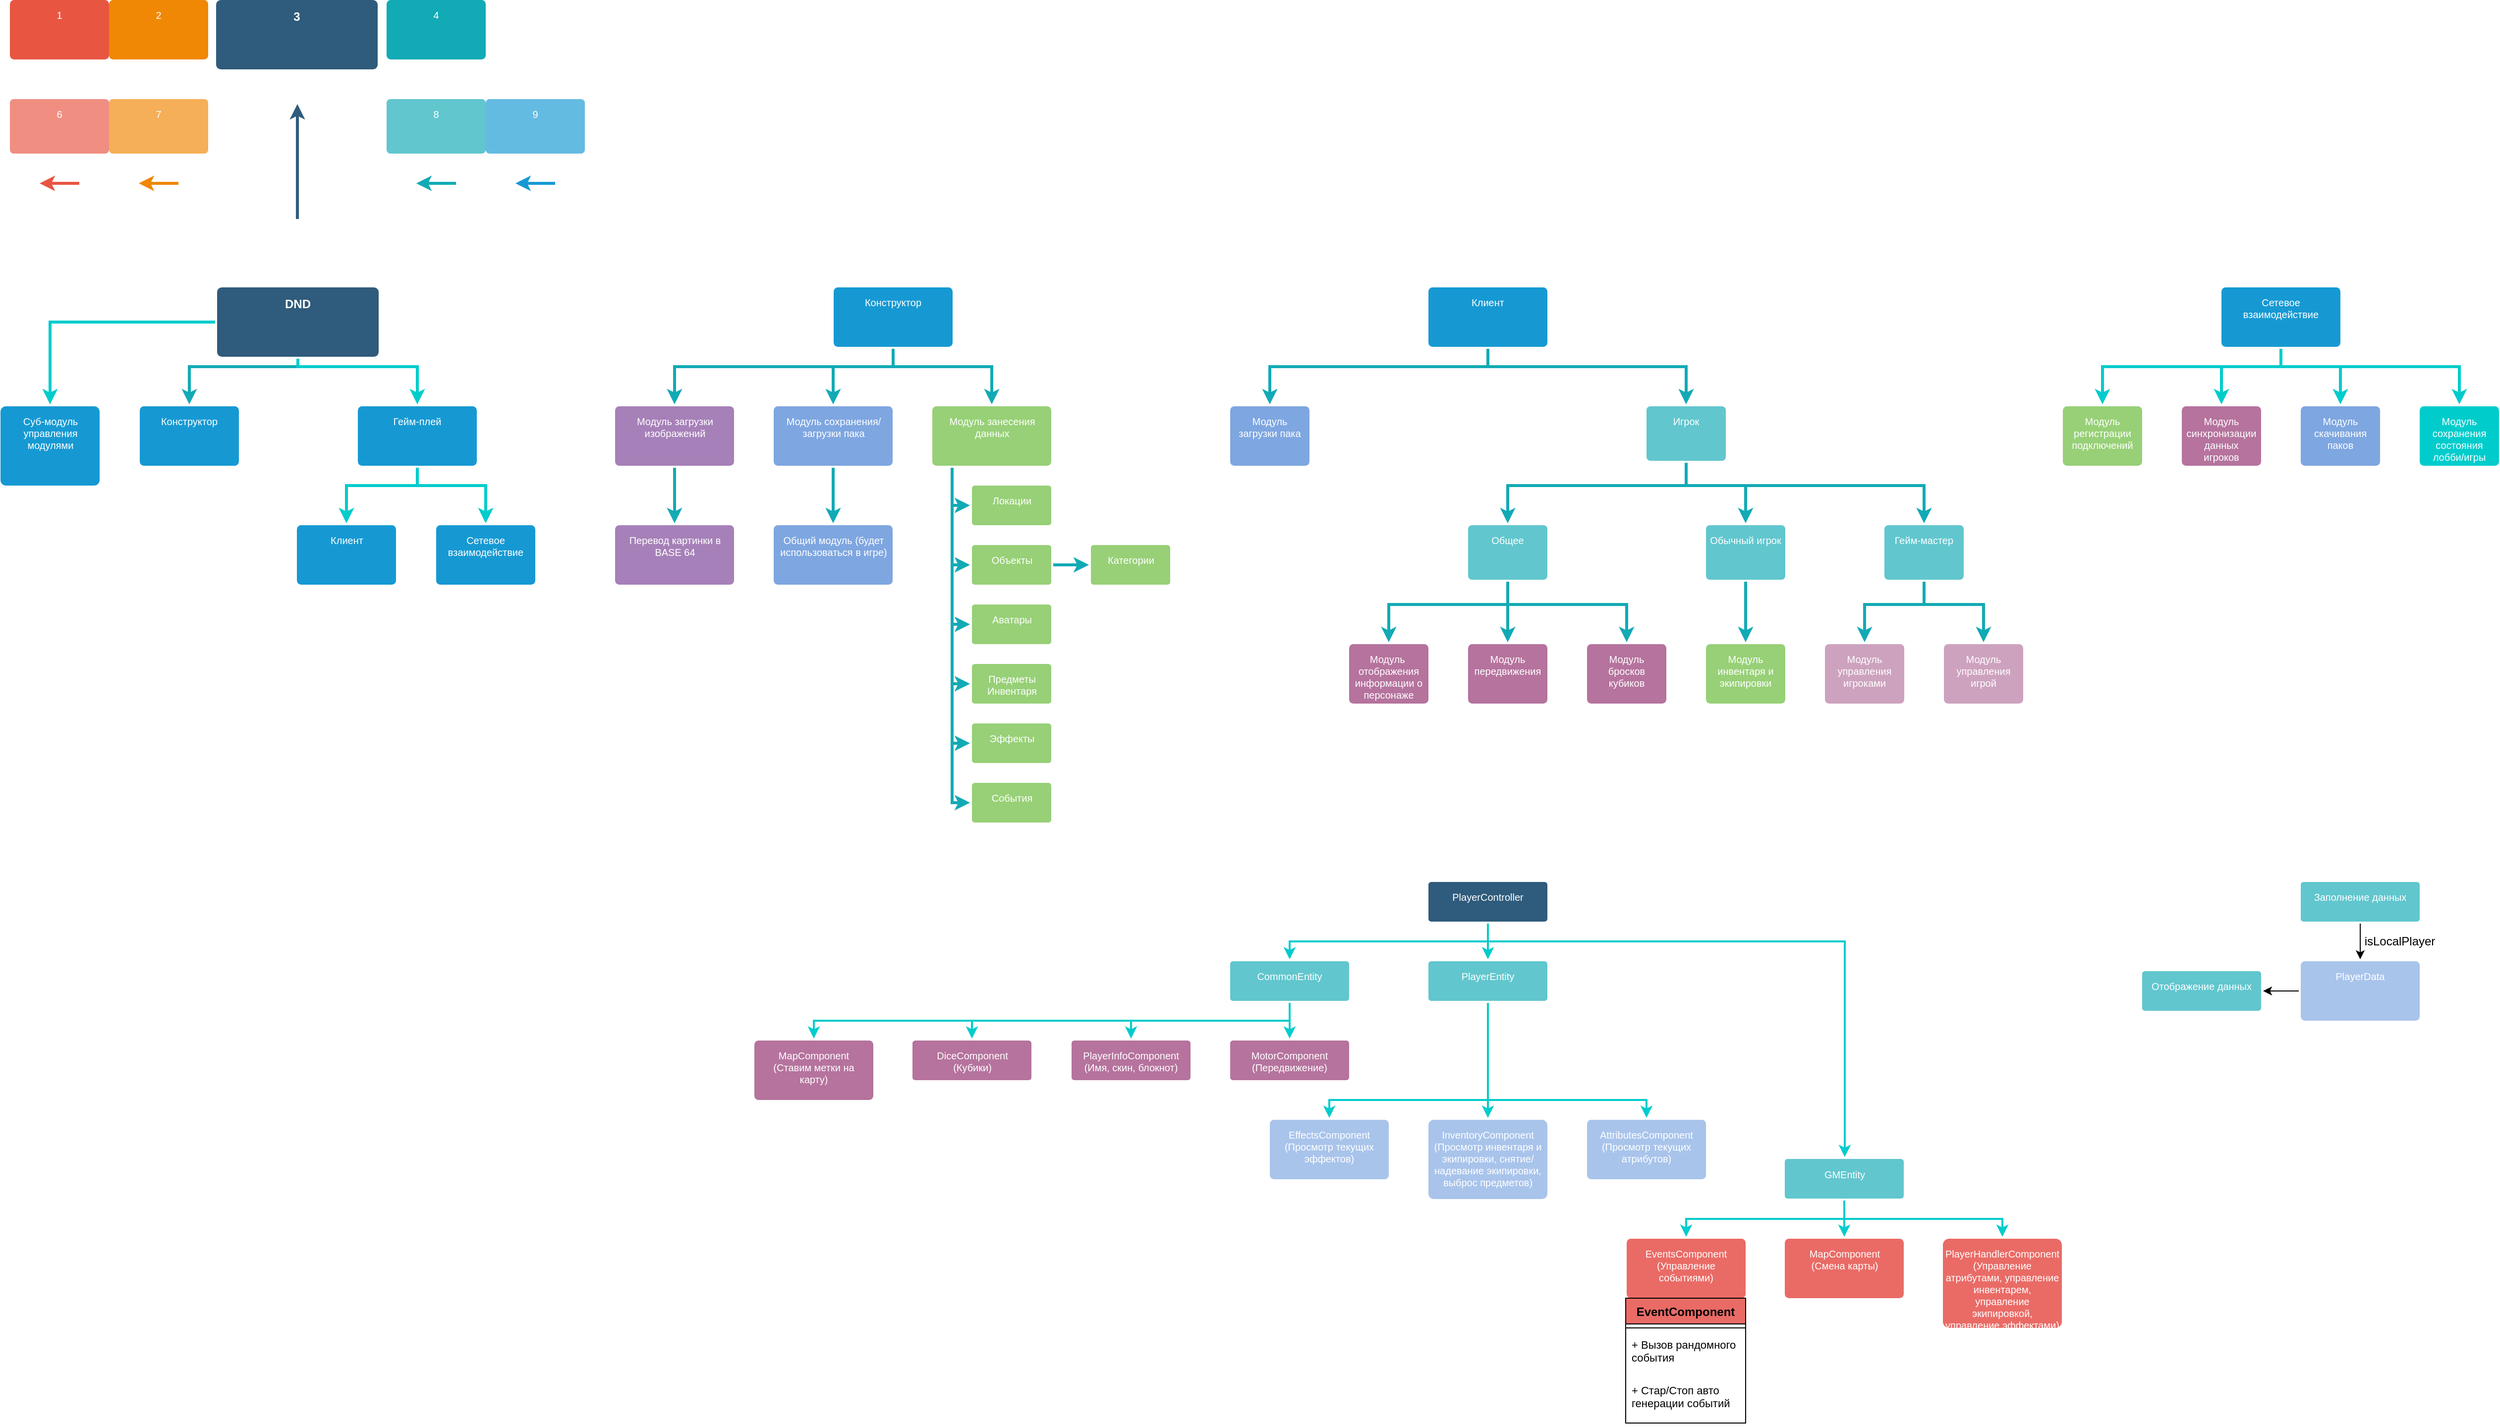 <mxfile version="11.1.4" type="device"><diagram id="6a731a19-8d31-9384-78a2-239565b7b9f0" name="Page-1"><mxGraphModel dx="1585" dy="1262" grid="1" gridSize="10" guides="1" tooltips="1" connect="1" arrows="1" fold="1" page="1" pageScale="1" pageWidth="600" pageHeight="600" background="#ffffff" math="0" shadow="0"><root><mxCell id="0"/><mxCell id="1" parent="0"/><mxCell id="619mCQ2Z58gHVbzveCcw-1781" value="1" style="rounded=1;whiteSpace=wrap;html=1;shadow=0;labelBackgroundColor=none;strokeColor=none;strokeWidth=3;fillColor=#E85642;fontFamily=Helvetica;fontSize=10;fontColor=#FFFFFF;align=center;spacing=5;fontStyle=0;arcSize=7;perimeterSpacing=2;verticalAlign=top;" parent="1" vertex="1"><mxGeometry x="9" y="-250" width="100" height="60" as="geometry"/></mxCell><mxCell id="619mCQ2Z58gHVbzveCcw-1783" value="2" style="rounded=1;whiteSpace=wrap;html=1;shadow=0;labelBackgroundColor=none;strokeColor=none;strokeWidth=3;fillColor=#F08705;fontFamily=Helvetica;fontSize=10;fontColor=#FFFFFF;align=center;spacing=5;fontStyle=0;arcSize=7;perimeterSpacing=2;verticalAlign=top;" parent="1" vertex="1"><mxGeometry x="109" y="-250" width="100" height="60" as="geometry"/></mxCell><mxCell id="619mCQ2Z58gHVbzveCcw-1784" value="4" style="rounded=1;whiteSpace=wrap;html=1;shadow=0;labelBackgroundColor=none;strokeColor=none;strokeWidth=3;fillColor=#12AAB5;fontFamily=Helvetica;fontSize=10;fontColor=#FFFFFF;align=center;spacing=5;fontStyle=0;arcSize=7;perimeterSpacing=2;verticalAlign=top;" parent="1" vertex="1"><mxGeometry x="389" y="-250" width="100" height="60" as="geometry"/></mxCell><mxCell id="619mCQ2Z58gHVbzveCcw-1785" value="Клиент" style="rounded=1;whiteSpace=wrap;html=1;shadow=0;labelBackgroundColor=none;strokeColor=none;strokeWidth=3;fillColor=#1699D3;fontFamily=Helvetica;fontSize=10;fontColor=#FFFFFF;align=center;spacing=5;fontStyle=0;arcSize=7;perimeterSpacing=2;verticalAlign=top;" parent="1" vertex="1"><mxGeometry x="298.5" y="280" width="100" height="60" as="geometry"/></mxCell><mxCell id="619mCQ2Z58gHVbzveCcw-1786" value="3" style="rounded=1;whiteSpace=wrap;html=1;shadow=0;labelBackgroundColor=none;strokeColor=none;strokeWidth=3;fillColor=#2F5B7C;fontFamily=Helvetica;fontSize=12;fontColor=#FFFFFF;align=center;fontStyle=1;spacing=5;arcSize=7;perimeterSpacing=2;verticalAlign=top;" parent="1" vertex="1"><mxGeometry x="217" y="-250" width="163" height="70" as="geometry"/></mxCell><mxCell id="619mCQ2Z58gHVbzveCcw-1787" value="6" style="rounded=1;whiteSpace=wrap;html=1;shadow=0;labelBackgroundColor=none;strokeColor=none;strokeWidth=3;fillColor=#f08e81;fontFamily=Helvetica;fontSize=10;fontColor=#FFFFFF;align=center;spacing=5;fontStyle=0;arcSize=7;perimeterSpacing=2;verticalAlign=top;" parent="1" vertex="1"><mxGeometry x="9" y="-150" width="100" height="55" as="geometry"/></mxCell><mxCell id="619mCQ2Z58gHVbzveCcw-1788" value="7" style="rounded=1;whiteSpace=wrap;html=1;shadow=0;labelBackgroundColor=none;strokeColor=none;strokeWidth=3;fillColor=#F5AF58;fontFamily=Helvetica;fontSize=10;fontColor=#FFFFFF;align=center;spacing=5;arcSize=7;perimeterSpacing=2;fontStyle=0;verticalAlign=top;" parent="1" vertex="1"><mxGeometry x="109" y="-150" width="100" height="55" as="geometry"/></mxCell><mxCell id="619mCQ2Z58gHVbzveCcw-1790" value="8" style="rounded=1;whiteSpace=wrap;html=1;shadow=0;labelBackgroundColor=none;strokeColor=none;strokeWidth=3;fillColor=#61C6CE;fontFamily=Helvetica;fontSize=10;fontColor=#FFFFFF;align=center;spacing=5;fontStyle=0;arcSize=7;perimeterSpacing=2;verticalAlign=top;" parent="1" vertex="1"><mxGeometry x="389" y="-150" width="100" height="55" as="geometry"/></mxCell><mxCell id="619mCQ2Z58gHVbzveCcw-1793" value="9" style="rounded=1;whiteSpace=wrap;html=1;shadow=0;labelBackgroundColor=none;strokeColor=none;strokeWidth=3;fillColor=#64BBE2;fontFamily=Helvetica;fontSize=10;fontColor=#FFFFFF;align=center;spacing=5;arcSize=7;perimeterSpacing=2;fontStyle=0;verticalAlign=top;" parent="1" vertex="1"><mxGeometry x="489" y="-150" width="100" height="55" as="geometry"/></mxCell><mxCell id="619mCQ2Z58gHVbzveCcw-1796" value="" style="edgeStyle=none;rounded=1;jumpStyle=none;html=1;shadow=0;labelBackgroundColor=none;startArrow=none;startFill=0;jettySize=auto;orthogonalLoop=1;strokeColor=#E85642;strokeWidth=3;fontFamily=Helvetica;fontSize=14;fontColor=#FFFFFF;spacing=5;fontStyle=1;fillColor=#b0e3e6;" parent="1" edge="1"><mxGeometry relative="1" as="geometry"><mxPoint x="79" y="-65" as="sourcePoint"/><mxPoint x="39" y="-65" as="targetPoint"/></mxGeometry></mxCell><mxCell id="619mCQ2Z58gHVbzveCcw-1797" value="" style="edgeStyle=none;rounded=1;jumpStyle=none;html=1;shadow=0;labelBackgroundColor=none;startArrow=none;startFill=0;jettySize=auto;orthogonalLoop=1;strokeColor=#F08705;strokeWidth=3;fontFamily=Helvetica;fontSize=14;fontColor=#FFFFFF;spacing=5;fontStyle=1;fillColor=#b0e3e6;" parent="1" edge="1"><mxGeometry relative="1" as="geometry"><mxPoint x="179" y="-65" as="sourcePoint"/><mxPoint x="139" y="-65" as="targetPoint"/></mxGeometry></mxCell><mxCell id="619mCQ2Z58gHVbzveCcw-1798" value="" style="edgeStyle=none;rounded=1;jumpStyle=none;html=1;shadow=0;labelBackgroundColor=none;startArrow=none;startFill=0;jettySize=auto;orthogonalLoop=1;strokeColor=#12AAB5;strokeWidth=3;fontFamily=Helvetica;fontSize=14;fontColor=#FFFFFF;spacing=5;fontStyle=1;fillColor=#b0e3e6;" parent="1" edge="1"><mxGeometry relative="1" as="geometry"><mxPoint x="459" y="-65" as="sourcePoint"/><mxPoint x="419" y="-65" as="targetPoint"/></mxGeometry></mxCell><mxCell id="619mCQ2Z58gHVbzveCcw-1799" value="" style="edgeStyle=none;rounded=1;jumpStyle=none;html=1;shadow=0;labelBackgroundColor=none;startArrow=none;startFill=0;jettySize=auto;orthogonalLoop=1;strokeColor=#1699D3;strokeWidth=3;fontFamily=Helvetica;fontSize=14;fontColor=#FFFFFF;spacing=5;fontStyle=1;fillColor=#b0e3e6;" parent="1" edge="1"><mxGeometry relative="1" as="geometry"><mxPoint x="559" y="-65" as="sourcePoint"/><mxPoint x="519" y="-65" as="targetPoint"/></mxGeometry></mxCell><mxCell id="619mCQ2Z58gHVbzveCcw-1801" value="" style="edgeStyle=none;rounded=0;jumpStyle=none;html=1;shadow=0;labelBackgroundColor=none;startArrow=none;startFill=0;endArrow=classic;endFill=1;jettySize=auto;orthogonalLoop=1;strokeColor=#2F5B7C;strokeWidth=3;fontFamily=Helvetica;fontSize=16;fontColor=#23445D;spacing=5;" parent="1" edge="1"><mxGeometry relative="1" as="geometry"><mxPoint x="299" y="-29" as="sourcePoint"/><mxPoint x="299" y="-145.0" as="targetPoint"/></mxGeometry></mxCell><mxCell id="kPQQDektkyVOvKK3KFcQ-6" style="edgeStyle=orthogonalEdgeStyle;rounded=0;orthogonalLoop=1;jettySize=auto;html=1;entryX=0.5;entryY=0;entryDx=0;entryDy=0;strokeColor=#12AAB5;strokeWidth=3;" parent="1" source="kPQQDektkyVOvKK3KFcQ-1" target="kPQQDektkyVOvKK3KFcQ-4" edge="1"><mxGeometry relative="1" as="geometry"><Array as="points"><mxPoint x="299" y="120"/><mxPoint x="190" y="120"/></Array></mxGeometry></mxCell><mxCell id="kPQQDektkyVOvKK3KFcQ-91" style="edgeStyle=orthogonalEdgeStyle;rounded=0;orthogonalLoop=1;jettySize=auto;html=1;entryX=0.5;entryY=0;entryDx=0;entryDy=0;strokeColor=#00CCCC;strokeWidth=3;" parent="1" source="kPQQDektkyVOvKK3KFcQ-1" target="kPQQDektkyVOvKK3KFcQ-88" edge="1"><mxGeometry relative="1" as="geometry"><Array as="points"><mxPoint x="299" y="120"/><mxPoint x="420" y="120"/></Array></mxGeometry></mxCell><mxCell id="kPQQDektkyVOvKK3KFcQ-92" style="edgeStyle=orthogonalEdgeStyle;rounded=0;orthogonalLoop=1;jettySize=auto;html=1;entryX=0.5;entryY=0;entryDx=0;entryDy=0;strokeColor=#00CCCC;strokeWidth=3;" parent="1" source="kPQQDektkyVOvKK3KFcQ-1" target="kPQQDektkyVOvKK3KFcQ-86" edge="1"><mxGeometry relative="1" as="geometry"/></mxCell><mxCell id="kPQQDektkyVOvKK3KFcQ-1" value="DND" style="rounded=1;whiteSpace=wrap;html=1;shadow=0;labelBackgroundColor=none;strokeColor=none;strokeWidth=3;fillColor=#2F5B7C;fontFamily=Helvetica;fontSize=12;fontColor=#FFFFFF;align=center;fontStyle=1;spacing=5;arcSize=7;perimeterSpacing=2;verticalAlign=top;" parent="1" vertex="1"><mxGeometry x="218" y="40" width="163" height="70" as="geometry"/></mxCell><mxCell id="kPQQDektkyVOvKK3KFcQ-4" value="Конструктор" style="rounded=1;whiteSpace=wrap;html=1;shadow=0;labelBackgroundColor=none;strokeColor=none;strokeWidth=3;fillColor=#1699D3;fontFamily=Helvetica;fontSize=10;fontColor=#FFFFFF;align=center;spacing=5;fontStyle=0;arcSize=7;perimeterSpacing=2;verticalAlign=top;" parent="1" vertex="1"><mxGeometry x="140" y="160" width="100" height="60" as="geometry"/></mxCell><mxCell id="kPQQDektkyVOvKK3KFcQ-5" value="Сетевое&lt;br&gt;взаимодействие" style="rounded=1;whiteSpace=wrap;html=1;shadow=0;labelBackgroundColor=none;strokeColor=none;strokeWidth=3;fillColor=#1699D3;fontFamily=Helvetica;fontSize=10;fontColor=#FFFFFF;align=center;spacing=5;fontStyle=0;arcSize=7;perimeterSpacing=2;verticalAlign=top;" parent="1" vertex="1"><mxGeometry x="439" y="280" width="100" height="60" as="geometry"/></mxCell><mxCell id="kPQQDektkyVOvKK3KFcQ-11" style="edgeStyle=orthogonalEdgeStyle;rounded=0;orthogonalLoop=1;jettySize=auto;html=1;entryX=0.5;entryY=0;entryDx=0;entryDy=0;strokeColor=#12AAB5;strokeWidth=3;" parent="1" source="kPQQDektkyVOvKK3KFcQ-8" target="kPQQDektkyVOvKK3KFcQ-9" edge="1"><mxGeometry relative="1" as="geometry"><Array as="points"><mxPoint x="900" y="120"/><mxPoint x="679" y="120"/></Array></mxGeometry></mxCell><mxCell id="kPQQDektkyVOvKK3KFcQ-14" style="edgeStyle=orthogonalEdgeStyle;rounded=0;orthogonalLoop=1;jettySize=auto;html=1;entryX=0.5;entryY=0;entryDx=0;entryDy=0;strokeColor=#12AAB5;strokeWidth=3;" parent="1" source="kPQQDektkyVOvKK3KFcQ-8" target="kPQQDektkyVOvKK3KFcQ-13" edge="1"><mxGeometry relative="1" as="geometry"><Array as="points"><mxPoint x="900" y="120"/><mxPoint x="839" y="120"/></Array></mxGeometry></mxCell><mxCell id="kPQQDektkyVOvKK3KFcQ-18" style="edgeStyle=orthogonalEdgeStyle;rounded=0;orthogonalLoop=1;jettySize=auto;html=1;entryX=0.5;entryY=0;entryDx=0;entryDy=0;strokeColor=#12AAB5;strokeWidth=3;" parent="1" source="kPQQDektkyVOvKK3KFcQ-8" target="kPQQDektkyVOvKK3KFcQ-17" edge="1"><mxGeometry relative="1" as="geometry"><Array as="points"><mxPoint x="900" y="120"/><mxPoint x="999" y="120"/></Array></mxGeometry></mxCell><mxCell id="kPQQDektkyVOvKK3KFcQ-8" value="Конструктор" style="rounded=1;whiteSpace=wrap;html=1;shadow=0;labelBackgroundColor=none;strokeColor=none;strokeWidth=3;fillColor=#1699D3;fontFamily=Helvetica;fontSize=10;fontColor=#FFFFFF;align=center;spacing=5;fontStyle=0;arcSize=7;perimeterSpacing=2;verticalAlign=top;" parent="1" vertex="1"><mxGeometry x="840" y="40" width="120" height="60" as="geometry"/></mxCell><mxCell id="kPQQDektkyVOvKK3KFcQ-12" style="edgeStyle=orthogonalEdgeStyle;rounded=0;orthogonalLoop=1;jettySize=auto;html=1;entryX=0.5;entryY=0;entryDx=0;entryDy=0;strokeColor=#12AAB5;strokeWidth=3;" parent="1" source="kPQQDektkyVOvKK3KFcQ-9" target="kPQQDektkyVOvKK3KFcQ-10" edge="1"><mxGeometry relative="1" as="geometry"/></mxCell><mxCell id="kPQQDektkyVOvKK3KFcQ-9" value="Модуль загрузки изображений" style="rounded=1;whiteSpace=wrap;html=1;shadow=0;labelBackgroundColor=none;strokeColor=none;strokeWidth=3;fillColor=#A680B8;fontFamily=Helvetica;fontSize=10;fontColor=#FFFFFF;align=center;spacing=5;fontStyle=0;arcSize=7;perimeterSpacing=2;verticalAlign=top;" parent="1" vertex="1"><mxGeometry x="619.5" y="160" width="120" height="60" as="geometry"/></mxCell><mxCell id="kPQQDektkyVOvKK3KFcQ-10" value="Перевод картинки в BASE 64" style="rounded=1;whiteSpace=wrap;html=1;shadow=0;labelBackgroundColor=none;strokeColor=none;strokeWidth=3;fillColor=#A680B8;fontFamily=Helvetica;fontSize=10;fontColor=#FFFFFF;align=center;spacing=5;fontStyle=0;arcSize=7;perimeterSpacing=2;verticalAlign=top;" parent="1" vertex="1"><mxGeometry x="619.5" y="280" width="120" height="60" as="geometry"/></mxCell><mxCell id="kPQQDektkyVOvKK3KFcQ-16" style="edgeStyle=orthogonalEdgeStyle;rounded=0;orthogonalLoop=1;jettySize=auto;html=1;entryX=0.5;entryY=0;entryDx=0;entryDy=0;strokeColor=#12AAB5;strokeWidth=3;" parent="1" source="kPQQDektkyVOvKK3KFcQ-13" target="kPQQDektkyVOvKK3KFcQ-15" edge="1"><mxGeometry relative="1" as="geometry"/></mxCell><mxCell id="kPQQDektkyVOvKK3KFcQ-13" value="Модуль сохранения/загрузки пака" style="rounded=1;whiteSpace=wrap;html=1;shadow=0;labelBackgroundColor=none;strokeColor=none;strokeWidth=3;fillColor=#7EA6E0;fontFamily=Helvetica;fontSize=10;fontColor=#FFFFFF;align=center;spacing=5;fontStyle=0;arcSize=7;perimeterSpacing=2;verticalAlign=top;" parent="1" vertex="1"><mxGeometry x="779.5" y="160" width="120" height="60" as="geometry"/></mxCell><mxCell id="kPQQDektkyVOvKK3KFcQ-15" value="Общий модуль (будет использоваться в игре)" style="rounded=1;whiteSpace=wrap;html=1;shadow=0;labelBackgroundColor=none;strokeColor=none;strokeWidth=3;fillColor=#7EA6E0;fontFamily=Helvetica;fontSize=10;fontColor=#FFFFFF;align=center;spacing=5;fontStyle=0;arcSize=7;perimeterSpacing=2;verticalAlign=top;" parent="1" vertex="1"><mxGeometry x="779.5" y="280" width="120" height="60" as="geometry"/></mxCell><mxCell id="kPQQDektkyVOvKK3KFcQ-25" style="edgeStyle=orthogonalEdgeStyle;rounded=0;orthogonalLoop=1;jettySize=auto;html=1;entryX=0;entryY=0.5;entryDx=0;entryDy=0;strokeColor=#12AAB5;strokeWidth=3;" parent="1" source="kPQQDektkyVOvKK3KFcQ-17" target="kPQQDektkyVOvKK3KFcQ-19" edge="1"><mxGeometry relative="1" as="geometry"><Array as="points"><mxPoint x="959.5" y="260"/></Array></mxGeometry></mxCell><mxCell id="kPQQDektkyVOvKK3KFcQ-26" style="edgeStyle=orthogonalEdgeStyle;rounded=0;orthogonalLoop=1;jettySize=auto;html=1;entryX=0;entryY=0.5;entryDx=0;entryDy=0;strokeColor=#12AAB5;strokeWidth=3;" parent="1" source="kPQQDektkyVOvKK3KFcQ-17" target="kPQQDektkyVOvKK3KFcQ-20" edge="1"><mxGeometry relative="1" as="geometry"><Array as="points"><mxPoint x="959.5" y="320"/></Array></mxGeometry></mxCell><mxCell id="kPQQDektkyVOvKK3KFcQ-27" style="edgeStyle=orthogonalEdgeStyle;rounded=0;orthogonalLoop=1;jettySize=auto;html=1;entryX=0;entryY=0.5;entryDx=0;entryDy=0;strokeColor=#12AAB5;strokeWidth=3;" parent="1" source="kPQQDektkyVOvKK3KFcQ-17" target="kPQQDektkyVOvKK3KFcQ-21" edge="1"><mxGeometry relative="1" as="geometry"><Array as="points"><mxPoint x="959.5" y="380"/></Array></mxGeometry></mxCell><mxCell id="kPQQDektkyVOvKK3KFcQ-28" style="edgeStyle=orthogonalEdgeStyle;rounded=0;orthogonalLoop=1;jettySize=auto;html=1;entryX=0;entryY=0.5;entryDx=0;entryDy=0;strokeColor=#12AAB5;strokeWidth=3;" parent="1" source="kPQQDektkyVOvKK3KFcQ-17" target="kPQQDektkyVOvKK3KFcQ-22" edge="1"><mxGeometry relative="1" as="geometry"><Array as="points"><mxPoint x="959.5" y="440"/></Array></mxGeometry></mxCell><mxCell id="kPQQDektkyVOvKK3KFcQ-29" style="edgeStyle=orthogonalEdgeStyle;rounded=0;orthogonalLoop=1;jettySize=auto;html=1;entryX=0;entryY=0.5;entryDx=0;entryDy=0;strokeColor=#12AAB5;strokeWidth=3;" parent="1" source="kPQQDektkyVOvKK3KFcQ-17" target="kPQQDektkyVOvKK3KFcQ-23" edge="1"><mxGeometry relative="1" as="geometry"><Array as="points"><mxPoint x="959.5" y="500"/></Array></mxGeometry></mxCell><mxCell id="kPQQDektkyVOvKK3KFcQ-30" style="edgeStyle=orthogonalEdgeStyle;rounded=0;orthogonalLoop=1;jettySize=auto;html=1;entryX=0;entryY=0.5;entryDx=0;entryDy=0;strokeColor=#12AAB5;strokeWidth=3;" parent="1" source="kPQQDektkyVOvKK3KFcQ-17" target="kPQQDektkyVOvKK3KFcQ-24" edge="1"><mxGeometry relative="1" as="geometry"><Array as="points"><mxPoint x="959.5" y="560"/></Array></mxGeometry></mxCell><mxCell id="kPQQDektkyVOvKK3KFcQ-17" value="Модуль занесения данных" style="rounded=1;whiteSpace=wrap;html=1;shadow=0;labelBackgroundColor=none;strokeColor=none;strokeWidth=3;fillColor=#97D077;fontFamily=Helvetica;fontSize=10;fontColor=#FFFFFF;align=center;spacing=5;fontStyle=0;arcSize=7;perimeterSpacing=2;verticalAlign=top;" parent="1" vertex="1"><mxGeometry x="939.5" y="160" width="120" height="60" as="geometry"/></mxCell><mxCell id="kPQQDektkyVOvKK3KFcQ-19" value="Локации" style="rounded=1;whiteSpace=wrap;html=1;shadow=0;labelBackgroundColor=none;strokeColor=none;strokeWidth=3;fillColor=#97D077;fontFamily=Helvetica;fontSize=10;fontColor=#FFFFFF;align=center;spacing=5;fontStyle=0;arcSize=7;perimeterSpacing=2;verticalAlign=top;" parent="1" vertex="1"><mxGeometry x="979.5" y="240" width="80" height="40" as="geometry"/></mxCell><mxCell id="kPQQDektkyVOvKK3KFcQ-32" style="edgeStyle=orthogonalEdgeStyle;rounded=0;orthogonalLoop=1;jettySize=auto;html=1;entryX=0;entryY=0.5;entryDx=0;entryDy=0;strokeColor=#12AAB5;strokeWidth=3;" parent="1" source="kPQQDektkyVOvKK3KFcQ-20" target="kPQQDektkyVOvKK3KFcQ-31" edge="1"><mxGeometry relative="1" as="geometry"/></mxCell><mxCell id="kPQQDektkyVOvKK3KFcQ-20" value="Объекты" style="rounded=1;whiteSpace=wrap;html=1;shadow=0;labelBackgroundColor=none;strokeColor=none;strokeWidth=3;fillColor=#97D077;fontFamily=Helvetica;fontSize=10;fontColor=#FFFFFF;align=center;spacing=5;fontStyle=0;arcSize=7;perimeterSpacing=2;verticalAlign=top;" parent="1" vertex="1"><mxGeometry x="979.5" y="300" width="80" height="40" as="geometry"/></mxCell><mxCell id="kPQQDektkyVOvKK3KFcQ-21" value="Аватары" style="rounded=1;whiteSpace=wrap;html=1;shadow=0;labelBackgroundColor=none;strokeColor=none;strokeWidth=3;fillColor=#97D077;fontFamily=Helvetica;fontSize=10;fontColor=#FFFFFF;align=center;spacing=5;fontStyle=0;arcSize=7;perimeterSpacing=2;verticalAlign=top;" parent="1" vertex="1"><mxGeometry x="979.5" y="360" width="80" height="40" as="geometry"/></mxCell><mxCell id="kPQQDektkyVOvKK3KFcQ-22" value="Предметы&lt;br&gt;Инвентаря" style="rounded=1;whiteSpace=wrap;html=1;shadow=0;labelBackgroundColor=none;strokeColor=none;strokeWidth=3;fillColor=#97D077;fontFamily=Helvetica;fontSize=10;fontColor=#FFFFFF;align=center;spacing=5;fontStyle=0;arcSize=7;perimeterSpacing=2;verticalAlign=top;" parent="1" vertex="1"><mxGeometry x="979.5" y="420" width="80" height="40" as="geometry"/></mxCell><mxCell id="kPQQDektkyVOvKK3KFcQ-23" value="Эффекты" style="rounded=1;whiteSpace=wrap;html=1;shadow=0;labelBackgroundColor=none;strokeColor=none;strokeWidth=3;fillColor=#97D077;fontFamily=Helvetica;fontSize=10;fontColor=#FFFFFF;align=center;spacing=5;fontStyle=0;arcSize=7;perimeterSpacing=2;verticalAlign=top;" parent="1" vertex="1"><mxGeometry x="979.5" y="480" width="80" height="40" as="geometry"/></mxCell><mxCell id="kPQQDektkyVOvKK3KFcQ-24" value="События" style="rounded=1;whiteSpace=wrap;html=1;shadow=0;labelBackgroundColor=none;strokeColor=none;strokeWidth=3;fillColor=#97D077;fontFamily=Helvetica;fontSize=10;fontColor=#FFFFFF;align=center;spacing=5;fontStyle=0;arcSize=7;perimeterSpacing=2;verticalAlign=top;" parent="1" vertex="1"><mxGeometry x="979.5" y="540" width="80" height="40" as="geometry"/></mxCell><mxCell id="kPQQDektkyVOvKK3KFcQ-31" value="Категории" style="rounded=1;whiteSpace=wrap;html=1;shadow=0;labelBackgroundColor=none;strokeColor=none;strokeWidth=3;fillColor=#97D077;fontFamily=Helvetica;fontSize=10;fontColor=#FFFFFF;align=center;spacing=5;fontStyle=0;arcSize=7;perimeterSpacing=2;verticalAlign=top;" parent="1" vertex="1"><mxGeometry x="1099.5" y="300" width="80" height="40" as="geometry"/></mxCell><mxCell id="kPQQDektkyVOvKK3KFcQ-37" style="edgeStyle=orthogonalEdgeStyle;rounded=0;orthogonalLoop=1;jettySize=auto;html=1;entryX=0.5;entryY=0;entryDx=0;entryDy=0;strokeColor=#12AAB5;strokeWidth=3;" parent="1" source="kPQQDektkyVOvKK3KFcQ-33" target="kPQQDektkyVOvKK3KFcQ-35" edge="1"><mxGeometry relative="1" as="geometry"><Array as="points"><mxPoint x="1500" y="120"/><mxPoint x="1280" y="120"/></Array></mxGeometry></mxCell><mxCell id="kPQQDektkyVOvKK3KFcQ-50" style="edgeStyle=orthogonalEdgeStyle;rounded=0;orthogonalLoop=1;jettySize=auto;html=1;entryX=0.5;entryY=0;entryDx=0;entryDy=0;strokeColor=#12AAB5;strokeWidth=3;" parent="1" source="kPQQDektkyVOvKK3KFcQ-33" target="kPQQDektkyVOvKK3KFcQ-46" edge="1"><mxGeometry relative="1" as="geometry"><Array as="points"><mxPoint x="1500" y="120"/><mxPoint x="1700" y="120"/></Array></mxGeometry></mxCell><mxCell id="kPQQDektkyVOvKK3KFcQ-33" value="Клиент" style="rounded=1;whiteSpace=wrap;html=1;shadow=0;labelBackgroundColor=none;strokeColor=none;strokeWidth=3;fillColor=#1699D3;fontFamily=Helvetica;fontSize=10;fontColor=#FFFFFF;align=center;spacing=5;fontStyle=0;arcSize=7;perimeterSpacing=2;verticalAlign=top;" parent="1" vertex="1"><mxGeometry x="1440" y="40" width="120" height="60" as="geometry"/></mxCell><mxCell id="kPQQDektkyVOvKK3KFcQ-35" value="Модуль загрузки пака" style="rounded=1;whiteSpace=wrap;html=1;shadow=0;labelBackgroundColor=none;strokeColor=none;strokeWidth=3;fillColor=#7EA6E0;fontFamily=Helvetica;fontSize=10;fontColor=#FFFFFF;align=center;spacing=5;fontStyle=0;arcSize=7;perimeterSpacing=2;verticalAlign=top;" parent="1" vertex="1"><mxGeometry x="1240" y="160" width="80" height="60" as="geometry"/></mxCell><mxCell id="kPQQDektkyVOvKK3KFcQ-56" style="edgeStyle=orthogonalEdgeStyle;rounded=0;orthogonalLoop=1;jettySize=auto;html=1;entryX=0.5;entryY=0;entryDx=0;entryDy=0;strokeColor=#12AAB5;strokeWidth=3;" parent="1" source="kPQQDektkyVOvKK3KFcQ-46" target="kPQQDektkyVOvKK3KFcQ-55" edge="1"><mxGeometry relative="1" as="geometry"><Array as="points"><mxPoint x="1700" y="240"/><mxPoint x="1520" y="240"/></Array></mxGeometry></mxCell><mxCell id="kPQQDektkyVOvKK3KFcQ-66" style="edgeStyle=orthogonalEdgeStyle;rounded=0;orthogonalLoop=1;jettySize=auto;html=1;entryX=0.5;entryY=0;entryDx=0;entryDy=0;strokeColor=#12AAB5;strokeWidth=3;" parent="1" source="kPQQDektkyVOvKK3KFcQ-46" target="kPQQDektkyVOvKK3KFcQ-60" edge="1"><mxGeometry relative="1" as="geometry"><Array as="points"><mxPoint x="1700" y="240"/><mxPoint x="1760" y="240"/></Array></mxGeometry></mxCell><mxCell id="kPQQDektkyVOvKK3KFcQ-68" style="edgeStyle=orthogonalEdgeStyle;rounded=0;orthogonalLoop=1;jettySize=auto;html=1;entryX=0.5;entryY=0;entryDx=0;entryDy=0;strokeColor=#12AAB5;strokeWidth=3;" parent="1" source="kPQQDektkyVOvKK3KFcQ-46" target="kPQQDektkyVOvKK3KFcQ-67" edge="1"><mxGeometry relative="1" as="geometry"><Array as="points"><mxPoint x="1700" y="240"/><mxPoint x="1940" y="240"/></Array></mxGeometry></mxCell><mxCell id="kPQQDektkyVOvKK3KFcQ-46" value="Игрок" style="rounded=1;whiteSpace=wrap;html=1;shadow=0;labelBackgroundColor=none;strokeColor=none;strokeWidth=3;fillColor=#61C6CE;fontFamily=Helvetica;fontSize=10;fontColor=#FFFFFF;align=center;spacing=5;fontStyle=0;arcSize=7;perimeterSpacing=2;verticalAlign=top;" parent="1" vertex="1"><mxGeometry x="1660" y="160" width="80" height="55" as="geometry"/></mxCell><mxCell id="kPQQDektkyVOvKK3KFcQ-52" value="Модуль&amp;nbsp; отображения информации о персонаже" style="rounded=1;whiteSpace=wrap;html=1;shadow=0;labelBackgroundColor=none;strokeColor=none;strokeWidth=3;fillColor=#B5739D;fontFamily=Helvetica;fontSize=10;fontColor=#FFFFFF;align=center;spacing=5;fontStyle=0;arcSize=7;perimeterSpacing=2;verticalAlign=top;" parent="1" vertex="1"><mxGeometry x="1360" y="400" width="80" height="60" as="geometry"/></mxCell><mxCell id="kPQQDektkyVOvKK3KFcQ-53" value="Модуль передвижения" style="rounded=1;whiteSpace=wrap;html=1;shadow=0;labelBackgroundColor=none;strokeColor=none;strokeWidth=3;fillColor=#B5739D;fontFamily=Helvetica;fontSize=10;fontColor=#FFFFFF;align=center;spacing=5;fontStyle=0;arcSize=7;perimeterSpacing=2;verticalAlign=top;" parent="1" vertex="1"><mxGeometry x="1480" y="400" width="80" height="60" as="geometry"/></mxCell><mxCell id="kPQQDektkyVOvKK3KFcQ-54" value="Модуль бросков кубиков" style="rounded=1;whiteSpace=wrap;html=1;shadow=0;labelBackgroundColor=none;strokeColor=none;strokeWidth=3;fillColor=#B5739D;fontFamily=Helvetica;fontSize=10;fontColor=#FFFFFF;align=center;spacing=5;fontStyle=0;arcSize=7;perimeterSpacing=2;verticalAlign=top;" parent="1" vertex="1"><mxGeometry x="1600" y="400" width="80" height="60" as="geometry"/></mxCell><mxCell id="kPQQDektkyVOvKK3KFcQ-57" style="edgeStyle=orthogonalEdgeStyle;rounded=0;orthogonalLoop=1;jettySize=auto;html=1;entryX=0.5;entryY=0;entryDx=0;entryDy=0;strokeColor=#12AAB5;strokeWidth=3;" parent="1" source="kPQQDektkyVOvKK3KFcQ-55" target="kPQQDektkyVOvKK3KFcQ-52" edge="1"><mxGeometry relative="1" as="geometry"><Array as="points"><mxPoint x="1520" y="360"/><mxPoint x="1400" y="360"/></Array></mxGeometry></mxCell><mxCell id="kPQQDektkyVOvKK3KFcQ-58" style="edgeStyle=orthogonalEdgeStyle;rounded=0;orthogonalLoop=1;jettySize=auto;html=1;entryX=0.5;entryY=0;entryDx=0;entryDy=0;strokeColor=#12AAB5;strokeWidth=3;" parent="1" source="kPQQDektkyVOvKK3KFcQ-55" target="kPQQDektkyVOvKK3KFcQ-53" edge="1"><mxGeometry relative="1" as="geometry"><Array as="points"><mxPoint x="1520" y="360"/><mxPoint x="1520" y="360"/></Array></mxGeometry></mxCell><mxCell id="kPQQDektkyVOvKK3KFcQ-59" style="edgeStyle=orthogonalEdgeStyle;rounded=0;orthogonalLoop=1;jettySize=auto;html=1;entryX=0.5;entryY=0;entryDx=0;entryDy=0;strokeColor=#12AAB5;strokeWidth=3;" parent="1" source="kPQQDektkyVOvKK3KFcQ-55" target="kPQQDektkyVOvKK3KFcQ-54" edge="1"><mxGeometry relative="1" as="geometry"><Array as="points"><mxPoint x="1520" y="360"/><mxPoint x="1640" y="360"/></Array></mxGeometry></mxCell><mxCell id="kPQQDektkyVOvKK3KFcQ-55" value="Общее" style="rounded=1;whiteSpace=wrap;html=1;shadow=0;labelBackgroundColor=none;strokeColor=none;strokeWidth=3;fillColor=#61C6CE;fontFamily=Helvetica;fontSize=10;fontColor=#FFFFFF;align=center;spacing=5;fontStyle=0;arcSize=7;perimeterSpacing=2;verticalAlign=top;" parent="1" vertex="1"><mxGeometry x="1480" y="280" width="80" height="55" as="geometry"/></mxCell><mxCell id="kPQQDektkyVOvKK3KFcQ-64" style="edgeStyle=orthogonalEdgeStyle;rounded=0;orthogonalLoop=1;jettySize=auto;html=1;strokeColor=#12AAB5;strokeWidth=3;" parent="1" source="kPQQDektkyVOvKK3KFcQ-60" target="kPQQDektkyVOvKK3KFcQ-62" edge="1"><mxGeometry relative="1" as="geometry"/></mxCell><mxCell id="kPQQDektkyVOvKK3KFcQ-60" value="Обычный игрок" style="rounded=1;whiteSpace=wrap;html=1;shadow=0;labelBackgroundColor=none;strokeColor=none;strokeWidth=3;fillColor=#61C6CE;fontFamily=Helvetica;fontSize=10;fontColor=#FFFFFF;align=center;spacing=5;fontStyle=0;arcSize=7;perimeterSpacing=2;verticalAlign=top;" parent="1" vertex="1"><mxGeometry x="1720" y="280" width="80" height="55" as="geometry"/></mxCell><mxCell id="kPQQDektkyVOvKK3KFcQ-62" value="Модуль инвентаря и экипировки" style="rounded=1;whiteSpace=wrap;html=1;shadow=0;labelBackgroundColor=none;strokeColor=none;strokeWidth=3;fillColor=#97D077;fontFamily=Helvetica;fontSize=10;fontColor=#FFFFFF;align=center;spacing=5;fontStyle=0;arcSize=7;perimeterSpacing=2;verticalAlign=top;" parent="1" vertex="1"><mxGeometry x="1720" y="400" width="80" height="60" as="geometry"/></mxCell><mxCell id="kPQQDektkyVOvKK3KFcQ-72" style="edgeStyle=orthogonalEdgeStyle;rounded=0;orthogonalLoop=1;jettySize=auto;html=1;entryX=0.5;entryY=0;entryDx=0;entryDy=0;strokeColor=#12AAB5;strokeWidth=3;" parent="1" source="kPQQDektkyVOvKK3KFcQ-67" target="kPQQDektkyVOvKK3KFcQ-71" edge="1"><mxGeometry relative="1" as="geometry"><Array as="points"><mxPoint x="1940" y="360"/><mxPoint x="1880" y="360"/></Array></mxGeometry></mxCell><mxCell id="kPQQDektkyVOvKK3KFcQ-75" style="edgeStyle=orthogonalEdgeStyle;rounded=0;orthogonalLoop=1;jettySize=auto;html=1;entryX=0.5;entryY=0;entryDx=0;entryDy=0;strokeColor=#12AAB5;strokeWidth=3;" parent="1" source="kPQQDektkyVOvKK3KFcQ-67" target="kPQQDektkyVOvKK3KFcQ-73" edge="1"><mxGeometry relative="1" as="geometry"><Array as="points"><mxPoint x="1940" y="360"/><mxPoint x="2000" y="360"/></Array></mxGeometry></mxCell><mxCell id="kPQQDektkyVOvKK3KFcQ-67" value="Гейм-мастер" style="rounded=1;whiteSpace=wrap;html=1;shadow=0;labelBackgroundColor=none;strokeColor=none;strokeWidth=3;fillColor=#61C6CE;fontFamily=Helvetica;fontSize=10;fontColor=#FFFFFF;align=center;spacing=5;fontStyle=0;arcSize=7;perimeterSpacing=2;verticalAlign=top;" parent="1" vertex="1"><mxGeometry x="1900" y="280" width="80" height="55" as="geometry"/></mxCell><mxCell id="kPQQDektkyVOvKK3KFcQ-71" value="Модуль управления игроками" style="rounded=1;whiteSpace=wrap;html=1;shadow=0;labelBackgroundColor=none;strokeColor=none;strokeWidth=3;fillColor=#CDA2BE;fontFamily=Helvetica;fontSize=10;fontColor=#FFFFFF;align=center;spacing=5;fontStyle=0;arcSize=7;perimeterSpacing=2;verticalAlign=top;" parent="1" vertex="1"><mxGeometry x="1840" y="400" width="80" height="60" as="geometry"/></mxCell><mxCell id="kPQQDektkyVOvKK3KFcQ-73" value="Модуль управления игрой" style="rounded=1;whiteSpace=wrap;html=1;shadow=0;labelBackgroundColor=none;strokeColor=none;strokeWidth=3;fillColor=#CDA2BE;fontFamily=Helvetica;fontSize=10;fontColor=#FFFFFF;align=center;spacing=5;fontStyle=0;arcSize=7;perimeterSpacing=2;verticalAlign=top;" parent="1" vertex="1"><mxGeometry x="1960" y="400" width="80" height="60" as="geometry"/></mxCell><mxCell id="kPQQDektkyVOvKK3KFcQ-79" style="edgeStyle=orthogonalEdgeStyle;rounded=0;orthogonalLoop=1;jettySize=auto;html=1;entryX=0.5;entryY=0;entryDx=0;entryDy=0;strokeColor=#00CCCC;strokeWidth=3;" parent="1" source="kPQQDektkyVOvKK3KFcQ-76" target="kPQQDektkyVOvKK3KFcQ-78" edge="1"><mxGeometry relative="1" as="geometry"><Array as="points"><mxPoint x="2300" y="120"/><mxPoint x="2120" y="120"/></Array></mxGeometry></mxCell><mxCell id="kPQQDektkyVOvKK3KFcQ-81" style="edgeStyle=orthogonalEdgeStyle;rounded=0;orthogonalLoop=1;jettySize=auto;html=1;entryX=0.5;entryY=0;entryDx=0;entryDy=0;strokeColor=#00CCCC;strokeWidth=3;" parent="1" source="kPQQDektkyVOvKK3KFcQ-76" target="kPQQDektkyVOvKK3KFcQ-80" edge="1"><mxGeometry relative="1" as="geometry"><Array as="points"><mxPoint x="2300" y="120"/><mxPoint x="2240" y="120"/></Array></mxGeometry></mxCell><mxCell id="kPQQDektkyVOvKK3KFcQ-83" style="edgeStyle=orthogonalEdgeStyle;rounded=0;orthogonalLoop=1;jettySize=auto;html=1;entryX=0.5;entryY=0;entryDx=0;entryDy=0;strokeColor=#00CCCC;strokeWidth=3;" parent="1" source="kPQQDektkyVOvKK3KFcQ-76" target="kPQQDektkyVOvKK3KFcQ-82" edge="1"><mxGeometry relative="1" as="geometry"><Array as="points"><mxPoint x="2300" y="120"/><mxPoint x="2360" y="120"/></Array></mxGeometry></mxCell><mxCell id="kPQQDektkyVOvKK3KFcQ-85" style="edgeStyle=orthogonalEdgeStyle;rounded=0;orthogonalLoop=1;jettySize=auto;html=1;entryX=0.5;entryY=0;entryDx=0;entryDy=0;strokeColor=#00CCCC;strokeWidth=3;" parent="1" source="kPQQDektkyVOvKK3KFcQ-76" target="kPQQDektkyVOvKK3KFcQ-84" edge="1"><mxGeometry relative="1" as="geometry"><Array as="points"><mxPoint x="2300" y="120"/><mxPoint x="2480" y="120"/></Array></mxGeometry></mxCell><mxCell id="kPQQDektkyVOvKK3KFcQ-76" value="Сетевое взаимодействие" style="rounded=1;whiteSpace=wrap;html=1;shadow=0;labelBackgroundColor=none;strokeColor=none;strokeWidth=3;fillColor=#1699D3;fontFamily=Helvetica;fontSize=10;fontColor=#FFFFFF;align=center;spacing=5;fontStyle=0;arcSize=7;perimeterSpacing=2;verticalAlign=top;" parent="1" vertex="1"><mxGeometry x="2240" y="40" width="120" height="60" as="geometry"/></mxCell><mxCell id="kPQQDektkyVOvKK3KFcQ-78" value="Модуль регистрации подключений" style="rounded=1;whiteSpace=wrap;html=1;shadow=0;labelBackgroundColor=none;strokeColor=none;strokeWidth=3;fillColor=#97D077;fontFamily=Helvetica;fontSize=10;fontColor=#FFFFFF;align=center;spacing=5;fontStyle=0;arcSize=7;perimeterSpacing=2;verticalAlign=top;" parent="1" vertex="1"><mxGeometry x="2080" y="160" width="80" height="60" as="geometry"/></mxCell><mxCell id="kPQQDektkyVOvKK3KFcQ-80" value="Модуль синхронизации данных игроков" style="rounded=1;whiteSpace=wrap;html=1;shadow=0;labelBackgroundColor=none;strokeColor=none;strokeWidth=3;fillColor=#B5739D;fontFamily=Helvetica;fontSize=10;fontColor=#FFFFFF;align=center;spacing=5;fontStyle=0;arcSize=7;perimeterSpacing=2;verticalAlign=top;" parent="1" vertex="1"><mxGeometry x="2200" y="160" width="80" height="60" as="geometry"/></mxCell><mxCell id="kPQQDektkyVOvKK3KFcQ-82" value="Модуль скачивания паков" style="rounded=1;whiteSpace=wrap;html=1;shadow=0;labelBackgroundColor=none;strokeColor=none;strokeWidth=3;fillColor=#7EA6E0;fontFamily=Helvetica;fontSize=10;fontColor=#FFFFFF;align=center;spacing=5;fontStyle=0;arcSize=7;perimeterSpacing=2;verticalAlign=top;" parent="1" vertex="1"><mxGeometry x="2320" y="160" width="80" height="60" as="geometry"/></mxCell><mxCell id="kPQQDektkyVOvKK3KFcQ-84" value="Модуль сохранения состояния лобби/игры" style="rounded=1;whiteSpace=wrap;html=1;shadow=0;labelBackgroundColor=none;strokeColor=none;strokeWidth=3;fillColor=#00CCCC;fontFamily=Helvetica;fontSize=10;fontColor=#FFFFFF;align=center;spacing=5;fontStyle=0;arcSize=7;perimeterSpacing=2;verticalAlign=top;" parent="1" vertex="1"><mxGeometry x="2440" y="160" width="80" height="60" as="geometry"/></mxCell><mxCell id="kPQQDektkyVOvKK3KFcQ-86" value="Суб-модуль управления модулями" style="rounded=1;whiteSpace=wrap;html=1;shadow=0;labelBackgroundColor=none;strokeColor=none;strokeWidth=3;fillColor=#1699D3;fontFamily=Helvetica;fontSize=10;fontColor=#FFFFFF;align=center;spacing=5;fontStyle=0;arcSize=7;perimeterSpacing=2;verticalAlign=top;" parent="1" vertex="1"><mxGeometry x="-0.5" y="160" width="100" height="80" as="geometry"/></mxCell><mxCell id="kPQQDektkyVOvKK3KFcQ-89" style="edgeStyle=orthogonalEdgeStyle;rounded=0;orthogonalLoop=1;jettySize=auto;html=1;entryX=0.5;entryY=0;entryDx=0;entryDy=0;strokeColor=#00CCCC;strokeWidth=3;" parent="1" source="kPQQDektkyVOvKK3KFcQ-88" target="619mCQ2Z58gHVbzveCcw-1785" edge="1"><mxGeometry relative="1" as="geometry"><Array as="points"><mxPoint x="420" y="240"/><mxPoint x="348" y="240"/></Array></mxGeometry></mxCell><mxCell id="kPQQDektkyVOvKK3KFcQ-90" style="edgeStyle=orthogonalEdgeStyle;rounded=0;orthogonalLoop=1;jettySize=auto;html=1;entryX=0.5;entryY=0;entryDx=0;entryDy=0;strokeColor=#00CCCC;strokeWidth=3;" parent="1" source="kPQQDektkyVOvKK3KFcQ-88" target="kPQQDektkyVOvKK3KFcQ-5" edge="1"><mxGeometry relative="1" as="geometry"><Array as="points"><mxPoint x="420" y="240"/><mxPoint x="489" y="240"/></Array></mxGeometry></mxCell><mxCell id="kPQQDektkyVOvKK3KFcQ-88" value="Гейм-плей" style="rounded=1;whiteSpace=wrap;html=1;shadow=0;labelBackgroundColor=none;strokeColor=none;strokeWidth=3;fillColor=#1699D3;fontFamily=Helvetica;fontSize=10;fontColor=#FFFFFF;align=center;spacing=5;fontStyle=0;arcSize=7;perimeterSpacing=2;verticalAlign=top;" parent="1" vertex="1"><mxGeometry x="360" y="160" width="120" height="60" as="geometry"/></mxCell><mxCell id="JkganaIHd-CkbvNOjCvZ-6" style="edgeStyle=orthogonalEdgeStyle;rounded=0;orthogonalLoop=1;jettySize=auto;html=1;entryX=0.5;entryY=0;entryDx=0;entryDy=0;strokeColor=#00CCCC;strokeWidth=2;" parent="1" source="JkganaIHd-CkbvNOjCvZ-1" target="JkganaIHd-CkbvNOjCvZ-2" edge="1"><mxGeometry relative="1" as="geometry"><Array as="points"><mxPoint x="1500" y="700"/><mxPoint x="1300" y="700"/></Array></mxGeometry></mxCell><mxCell id="JkganaIHd-CkbvNOjCvZ-7" style="edgeStyle=orthogonalEdgeStyle;rounded=0;orthogonalLoop=1;jettySize=auto;html=1;entryX=0.5;entryY=0;entryDx=0;entryDy=0;strokeColor=#00CCCC;strokeWidth=2;" parent="1" source="JkganaIHd-CkbvNOjCvZ-1" target="JkganaIHd-CkbvNOjCvZ-3" edge="1"><mxGeometry relative="1" as="geometry"/></mxCell><mxCell id="JkganaIHd-CkbvNOjCvZ-8" style="edgeStyle=orthogonalEdgeStyle;rounded=0;orthogonalLoop=1;jettySize=auto;html=1;strokeColor=#00CCCC;strokeWidth=2;" parent="1" source="JkganaIHd-CkbvNOjCvZ-1" target="JkganaIHd-CkbvNOjCvZ-4" edge="1"><mxGeometry relative="1" as="geometry"><Array as="points"><mxPoint x="1500" y="700"/><mxPoint x="1860" y="700"/></Array></mxGeometry></mxCell><mxCell id="JkganaIHd-CkbvNOjCvZ-1" value="PlayerController" style="rounded=1;whiteSpace=wrap;html=1;shadow=0;labelBackgroundColor=none;strokeColor=none;strokeWidth=3;fillColor=#2F5B7C;fontFamily=Helvetica;fontSize=10;fontColor=#FFFFFF;align=center;spacing=5;fontStyle=0;arcSize=7;perimeterSpacing=2;verticalAlign=top;" parent="1" vertex="1"><mxGeometry x="1440" y="640" width="120" height="40" as="geometry"/></mxCell><mxCell id="JkganaIHd-CkbvNOjCvZ-12" style="edgeStyle=orthogonalEdgeStyle;rounded=0;orthogonalLoop=1;jettySize=auto;html=1;entryX=0.5;entryY=0;entryDx=0;entryDy=0;strokeColor=#00CCCC;strokeWidth=2;" parent="1" source="JkganaIHd-CkbvNOjCvZ-2" target="JkganaIHd-CkbvNOjCvZ-9" edge="1"><mxGeometry relative="1" as="geometry"/></mxCell><mxCell id="JkganaIHd-CkbvNOjCvZ-13" style="edgeStyle=orthogonalEdgeStyle;rounded=0;orthogonalLoop=1;jettySize=auto;html=1;entryX=0.5;entryY=0;entryDx=0;entryDy=0;strokeColor=#00CCCC;strokeWidth=2;" parent="1" source="JkganaIHd-CkbvNOjCvZ-2" target="JkganaIHd-CkbvNOjCvZ-10" edge="1"><mxGeometry relative="1" as="geometry"><Array as="points"><mxPoint x="1300" y="780"/><mxPoint x="1140" y="780"/></Array></mxGeometry></mxCell><mxCell id="JkganaIHd-CkbvNOjCvZ-14" style="edgeStyle=orthogonalEdgeStyle;rounded=0;orthogonalLoop=1;jettySize=auto;html=1;entryX=0.5;entryY=0;entryDx=0;entryDy=0;strokeColor=#00CCCC;strokeWidth=2;" parent="1" source="JkganaIHd-CkbvNOjCvZ-2" target="JkganaIHd-CkbvNOjCvZ-11" edge="1"><mxGeometry relative="1" as="geometry"><Array as="points"><mxPoint x="1300" y="780"/><mxPoint x="979" y="780"/></Array></mxGeometry></mxCell><mxCell id="JkganaIHd-CkbvNOjCvZ-22" style="edgeStyle=orthogonalEdgeStyle;rounded=0;orthogonalLoop=1;jettySize=auto;html=1;strokeColor=#00CCCC;strokeWidth=2;" parent="1" source="JkganaIHd-CkbvNOjCvZ-2" target="JkganaIHd-CkbvNOjCvZ-21" edge="1"><mxGeometry relative="1" as="geometry"><Array as="points"><mxPoint x="1300" y="780"/><mxPoint x="820" y="780"/></Array></mxGeometry></mxCell><mxCell id="JkganaIHd-CkbvNOjCvZ-2" value="CommonEntity" style="rounded=1;whiteSpace=wrap;html=1;shadow=0;labelBackgroundColor=none;strokeColor=none;strokeWidth=3;fillColor=#61C6CE;fontFamily=Helvetica;fontSize=10;fontColor=#FFFFFF;align=center;spacing=5;fontStyle=0;arcSize=7;perimeterSpacing=2;verticalAlign=top;" parent="1" vertex="1"><mxGeometry x="1240" y="720" width="120" height="40" as="geometry"/></mxCell><mxCell id="JkganaIHd-CkbvNOjCvZ-16" style="edgeStyle=orthogonalEdgeStyle;rounded=0;orthogonalLoop=1;jettySize=auto;html=1;entryX=0.5;entryY=0;entryDx=0;entryDy=0;strokeColor=#00CCCC;strokeWidth=2;" parent="1" source="JkganaIHd-CkbvNOjCvZ-3" target="JkganaIHd-CkbvNOjCvZ-15" edge="1"><mxGeometry relative="1" as="geometry"/></mxCell><mxCell id="JkganaIHd-CkbvNOjCvZ-19" style="edgeStyle=orthogonalEdgeStyle;rounded=0;orthogonalLoop=1;jettySize=auto;html=1;strokeColor=#00CCCC;strokeWidth=2;" parent="1" source="JkganaIHd-CkbvNOjCvZ-3" target="JkganaIHd-CkbvNOjCvZ-17" edge="1"><mxGeometry relative="1" as="geometry"><Array as="points"><mxPoint x="1500" y="860"/><mxPoint x="1340" y="860"/></Array></mxGeometry></mxCell><mxCell id="JkganaIHd-CkbvNOjCvZ-20" style="edgeStyle=orthogonalEdgeStyle;rounded=0;orthogonalLoop=1;jettySize=auto;html=1;strokeColor=#00CCCC;strokeWidth=2;" parent="1" source="JkganaIHd-CkbvNOjCvZ-3" target="JkganaIHd-CkbvNOjCvZ-18" edge="1"><mxGeometry relative="1" as="geometry"><Array as="points"><mxPoint x="1500" y="860"/><mxPoint x="1660" y="860"/></Array></mxGeometry></mxCell><mxCell id="JkganaIHd-CkbvNOjCvZ-3" value="PlayerEntity" style="rounded=1;whiteSpace=wrap;html=1;shadow=0;labelBackgroundColor=none;strokeColor=none;strokeWidth=3;fillColor=#61C6CE;fontFamily=Helvetica;fontSize=10;fontColor=#FFFFFF;align=center;spacing=5;fontStyle=0;arcSize=7;perimeterSpacing=2;verticalAlign=top;" parent="1" vertex="1"><mxGeometry x="1440" y="720" width="120" height="40" as="geometry"/></mxCell><mxCell id="JkganaIHd-CkbvNOjCvZ-30" style="edgeStyle=orthogonalEdgeStyle;rounded=0;orthogonalLoop=1;jettySize=auto;html=1;entryX=0.5;entryY=0;entryDx=0;entryDy=0;strokeColor=#00CCCC;strokeWidth=2;fontSize=11;" parent="1" source="JkganaIHd-CkbvNOjCvZ-4" target="JkganaIHd-CkbvNOjCvZ-24" edge="1"><mxGeometry relative="1" as="geometry"><Array as="points"><mxPoint x="1859" y="980"/><mxPoint x="1700" y="980"/></Array></mxGeometry></mxCell><mxCell id="JkganaIHd-CkbvNOjCvZ-31" style="edgeStyle=orthogonalEdgeStyle;rounded=0;orthogonalLoop=1;jettySize=auto;html=1;entryX=0.5;entryY=0;entryDx=0;entryDy=0;strokeColor=#00CCCC;strokeWidth=2;fontSize=11;" parent="1" source="JkganaIHd-CkbvNOjCvZ-4" target="JkganaIHd-CkbvNOjCvZ-23" edge="1"><mxGeometry relative="1" as="geometry"/></mxCell><mxCell id="JkganaIHd-CkbvNOjCvZ-33" style="edgeStyle=orthogonalEdgeStyle;rounded=0;orthogonalLoop=1;jettySize=auto;html=1;entryX=0.5;entryY=0;entryDx=0;entryDy=0;strokeColor=#00CCCC;strokeWidth=2;fontSize=11;" parent="1" source="JkganaIHd-CkbvNOjCvZ-4" target="JkganaIHd-CkbvNOjCvZ-32" edge="1"><mxGeometry relative="1" as="geometry"><Array as="points"><mxPoint x="1859" y="980"/><mxPoint x="2019" y="980"/></Array></mxGeometry></mxCell><mxCell id="JkganaIHd-CkbvNOjCvZ-4" value="GMEntity" style="rounded=1;whiteSpace=wrap;html=1;shadow=0;labelBackgroundColor=none;strokeColor=none;strokeWidth=3;fillColor=#61C6CE;fontFamily=Helvetica;fontSize=10;fontColor=#FFFFFF;align=center;spacing=5;fontStyle=0;arcSize=7;perimeterSpacing=2;verticalAlign=top;" parent="1" vertex="1"><mxGeometry x="1799.5" y="919.5" width="120" height="40" as="geometry"/></mxCell><mxCell id="JkganaIHd-CkbvNOjCvZ-9" value="MotorComponent&lt;br&gt;(Передвижение)" style="rounded=1;whiteSpace=wrap;html=1;shadow=0;labelBackgroundColor=none;strokeColor=none;strokeWidth=3;fillColor=#B5739D;fontFamily=Helvetica;fontSize=10;fontColor=#FFFFFF;align=center;spacing=5;fontStyle=0;arcSize=7;perimeterSpacing=2;verticalAlign=top;" parent="1" vertex="1"><mxGeometry x="1240" y="800" width="120" height="40" as="geometry"/></mxCell><mxCell id="JkganaIHd-CkbvNOjCvZ-10" value="PlayerInfoComponent&lt;br&gt;(Имя, скин, блокнот)" style="rounded=1;whiteSpace=wrap;html=1;shadow=0;labelBackgroundColor=none;strokeColor=none;strokeWidth=3;fillColor=#B5739D;fontFamily=Helvetica;fontSize=10;fontColor=#FFFFFF;align=center;spacing=5;fontStyle=0;arcSize=7;perimeterSpacing=2;verticalAlign=top;" parent="1" vertex="1"><mxGeometry x="1080" y="800" width="120" height="40" as="geometry"/></mxCell><mxCell id="JkganaIHd-CkbvNOjCvZ-11" value="DiceComponent&lt;br&gt;(Кубики)" style="rounded=1;whiteSpace=wrap;html=1;shadow=0;labelBackgroundColor=none;strokeColor=none;strokeWidth=3;fillColor=#B5739D;fontFamily=Helvetica;fontSize=10;fontColor=#FFFFFF;align=center;spacing=5;fontStyle=0;arcSize=7;perimeterSpacing=2;verticalAlign=top;" parent="1" vertex="1"><mxGeometry x="919.5" y="800" width="120" height="40" as="geometry"/></mxCell><mxCell id="JkganaIHd-CkbvNOjCvZ-15" value="InventoryComponent&lt;br&gt;(Просмотр инвентаря и экипировки, снятие/надевание экипировки, выброс предметов)" style="rounded=1;whiteSpace=wrap;html=1;shadow=0;labelBackgroundColor=none;strokeColor=none;strokeWidth=3;fillColor=#A9C4EB;fontFamily=Helvetica;fontSize=10;fontColor=#FFFFFF;align=center;spacing=5;fontStyle=0;arcSize=7;perimeterSpacing=2;verticalAlign=top;" parent="1" vertex="1"><mxGeometry x="1440" y="880" width="120" height="80" as="geometry"/></mxCell><mxCell id="JkganaIHd-CkbvNOjCvZ-17" value="EffectsComponent&lt;br&gt;(Просмотр текущих эффектов)" style="rounded=1;whiteSpace=wrap;html=1;shadow=0;labelBackgroundColor=none;strokeColor=none;strokeWidth=3;fillColor=#A9C4EB;fontFamily=Helvetica;fontSize=10;fontColor=#FFFFFF;align=center;spacing=5;fontStyle=0;arcSize=7;perimeterSpacing=2;verticalAlign=top;" parent="1" vertex="1"><mxGeometry x="1280" y="880" width="120" height="60" as="geometry"/></mxCell><mxCell id="JkganaIHd-CkbvNOjCvZ-18" value="AttributesComponent&lt;br&gt;(Просмотр текущих атрибутов)" style="rounded=1;whiteSpace=wrap;html=1;shadow=0;labelBackgroundColor=none;strokeColor=none;strokeWidth=3;fillColor=#A9C4EB;fontFamily=Helvetica;fontSize=10;fontColor=#FFFFFF;align=center;spacing=5;fontStyle=0;arcSize=7;perimeterSpacing=2;verticalAlign=top;" parent="1" vertex="1"><mxGeometry x="1600" y="880" width="120" height="60" as="geometry"/></mxCell><mxCell id="JkganaIHd-CkbvNOjCvZ-21" value="MapComponent&lt;br&gt;(Ставим метки на карту)" style="rounded=1;whiteSpace=wrap;html=1;shadow=0;labelBackgroundColor=none;strokeColor=none;strokeWidth=3;fillColor=#B5739D;fontFamily=Helvetica;fontSize=10;fontColor=#FFFFFF;align=center;spacing=5;fontStyle=0;arcSize=7;perimeterSpacing=2;verticalAlign=top;" parent="1" vertex="1"><mxGeometry x="760" y="800" width="120" height="60" as="geometry"/></mxCell><mxCell id="JkganaIHd-CkbvNOjCvZ-23" value="MapComponent&lt;br&gt;(Смена карты)" style="rounded=1;whiteSpace=wrap;html=1;shadow=0;labelBackgroundColor=none;strokeColor=none;strokeWidth=3;fillColor=#EA6B66;fontFamily=Helvetica;fontSize=10;fontColor=#FFFFFF;align=center;spacing=5;fontStyle=0;arcSize=7;perimeterSpacing=2;verticalAlign=top;" parent="1" vertex="1"><mxGeometry x="1799.5" y="1000" width="120" height="60" as="geometry"/></mxCell><mxCell id="JkganaIHd-CkbvNOjCvZ-24" value="EventsComponent&lt;br&gt;(Управление событиями)" style="rounded=1;whiteSpace=wrap;html=1;shadow=0;labelBackgroundColor=none;strokeColor=none;strokeWidth=3;fillColor=#EA6B66;fontFamily=Helvetica;fontSize=10;fontColor=#FFFFFF;align=center;spacing=5;fontStyle=0;arcSize=7;perimeterSpacing=2;verticalAlign=top;" parent="1" vertex="1"><mxGeometry x="1640" y="1000" width="120" height="60" as="geometry"/></mxCell><mxCell id="JkganaIHd-CkbvNOjCvZ-25" value="EventComponent" style="swimlane;fontStyle=1;align=center;verticalAlign=top;childLayout=stackLayout;horizontal=1;startSize=26;horizontalStack=0;resizeParent=1;resizeParentMax=0;resizeLast=0;collapsible=1;marginBottom=0;fillColor=#EA6B66;gradientColor=none;" parent="1" vertex="1"><mxGeometry x="1639" y="1060" width="121" height="126" as="geometry"><mxRectangle x="1639" y="1060" width="130" height="26" as="alternateBounds"/></mxGeometry></mxCell><mxCell id="JkganaIHd-CkbvNOjCvZ-27" value="" style="line;strokeWidth=1;fillColor=none;align=left;verticalAlign=middle;spacingTop=-1;spacingLeft=3;spacingRight=3;rotatable=0;labelPosition=right;points=[];portConstraint=eastwest;" parent="JkganaIHd-CkbvNOjCvZ-25" vertex="1"><mxGeometry y="26" width="121" height="8" as="geometry"/></mxCell><mxCell id="JkganaIHd-CkbvNOjCvZ-28" value="+ Вызов рандомного&#10;события" style="text;strokeColor=none;fillColor=none;align=left;verticalAlign=top;spacingLeft=4;spacingRight=4;overflow=hidden;rotatable=0;points=[[0,0.5],[1,0.5]];portConstraint=eastwest;fontSize=11;" parent="JkganaIHd-CkbvNOjCvZ-25" vertex="1"><mxGeometry y="34" width="121" height="46" as="geometry"/></mxCell><mxCell id="JkganaIHd-CkbvNOjCvZ-29" value="+ Стар/Стоп авто &#10;генерации событий" style="text;strokeColor=none;fillColor=none;align=left;verticalAlign=top;spacingLeft=4;spacingRight=4;overflow=hidden;rotatable=0;points=[[0,0.5],[1,0.5]];portConstraint=eastwest;fontSize=11;" parent="JkganaIHd-CkbvNOjCvZ-25" vertex="1"><mxGeometry y="80" width="121" height="46" as="geometry"/></mxCell><mxCell id="JkganaIHd-CkbvNOjCvZ-32" value="PlayerHandlerComponent&lt;br&gt;(Управление атрибутами, управление инвентарем, управление экипировкой, управление эффектами)" style="rounded=1;whiteSpace=wrap;html=1;shadow=0;labelBackgroundColor=none;strokeColor=none;strokeWidth=3;fillColor=#EA6B66;fontFamily=Helvetica;fontSize=10;fontColor=#FFFFFF;align=center;spacing=5;fontStyle=0;arcSize=7;perimeterSpacing=2;verticalAlign=top;" parent="1" vertex="1"><mxGeometry x="1959" y="1000" width="120" height="90" as="geometry"/></mxCell><mxCell id="-3uTMSg6huJJcny6yDz6-3" style="edgeStyle=orthogonalEdgeStyle;rounded=0;orthogonalLoop=1;jettySize=auto;html=1;entryX=1;entryY=0.5;entryDx=0;entryDy=0;" parent="1" source="-3uTMSg6huJJcny6yDz6-1" target="-3uTMSg6huJJcny6yDz6-2" edge="1"><mxGeometry relative="1" as="geometry"/></mxCell><mxCell id="-3uTMSg6huJJcny6yDz6-1" value="PlayerData" style="rounded=1;whiteSpace=wrap;html=1;shadow=0;labelBackgroundColor=none;strokeColor=none;strokeWidth=3;fillColor=#A9C4EB;fontFamily=Helvetica;fontSize=10;fontColor=#FFFFFF;align=center;spacing=5;fontStyle=0;arcSize=7;perimeterSpacing=2;verticalAlign=top;" parent="1" vertex="1"><mxGeometry x="2320" y="720" width="120" height="60" as="geometry"/></mxCell><mxCell id="-3uTMSg6huJJcny6yDz6-2" value="Отображение данных" style="rounded=1;whiteSpace=wrap;html=1;shadow=0;labelBackgroundColor=none;strokeColor=none;strokeWidth=3;fillColor=#61C6CE;fontFamily=Helvetica;fontSize=10;fontColor=#FFFFFF;align=center;spacing=5;fontStyle=0;arcSize=7;perimeterSpacing=2;verticalAlign=top;" parent="1" vertex="1"><mxGeometry x="2160" y="730" width="120" height="40" as="geometry"/></mxCell><mxCell id="-3uTMSg6huJJcny6yDz6-5" style="edgeStyle=orthogonalEdgeStyle;rounded=0;orthogonalLoop=1;jettySize=auto;html=1;entryX=0.5;entryY=0;entryDx=0;entryDy=0;" parent="1" source="-3uTMSg6huJJcny6yDz6-4" target="-3uTMSg6huJJcny6yDz6-1" edge="1"><mxGeometry relative="1" as="geometry"/></mxCell><mxCell id="-3uTMSg6huJJcny6yDz6-4" value="Заполнение данных" style="rounded=1;whiteSpace=wrap;html=1;shadow=0;labelBackgroundColor=none;strokeColor=none;strokeWidth=3;fillColor=#61C6CE;fontFamily=Helvetica;fontSize=10;fontColor=#FFFFFF;align=center;spacing=5;fontStyle=0;arcSize=7;perimeterSpacing=2;verticalAlign=top;" parent="1" vertex="1"><mxGeometry x="2320" y="640" width="120" height="40" as="geometry"/></mxCell><mxCell id="-3uTMSg6huJJcny6yDz6-6" value="isLocalPlayer" style="text;html=1;strokeColor=none;fillColor=none;align=center;verticalAlign=middle;whiteSpace=wrap;rounded=0;" parent="1" vertex="1"><mxGeometry x="2400" y="690" width="40" height="20" as="geometry"/></mxCell></root></mxGraphModel></diagram></mxfile>